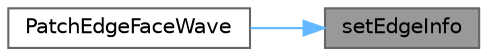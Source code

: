 digraph "setEdgeInfo"
{
 // LATEX_PDF_SIZE
  bgcolor="transparent";
  edge [fontname=Helvetica,fontsize=10,labelfontname=Helvetica,labelfontsize=10];
  node [fontname=Helvetica,fontsize=10,shape=box,height=0.2,width=0.4];
  rankdir="RL";
  Node1 [id="Node000001",label="setEdgeInfo",height=0.2,width=0.4,color="gray40", fillcolor="grey60", style="filled", fontcolor="black",tooltip=" "];
  Node1 -> Node2 [id="edge1_Node000001_Node000002",dir="back",color="steelblue1",style="solid",tooltip=" "];
  Node2 [id="Node000002",label="PatchEdgeFaceWave",height=0.2,width=0.4,color="grey40", fillcolor="white", style="filled",URL="$classFoam_1_1PatchEdgeFaceWave.html#a6a2d6cda74c2d7780b3d2f09b7640196",tooltip=" "];
}
